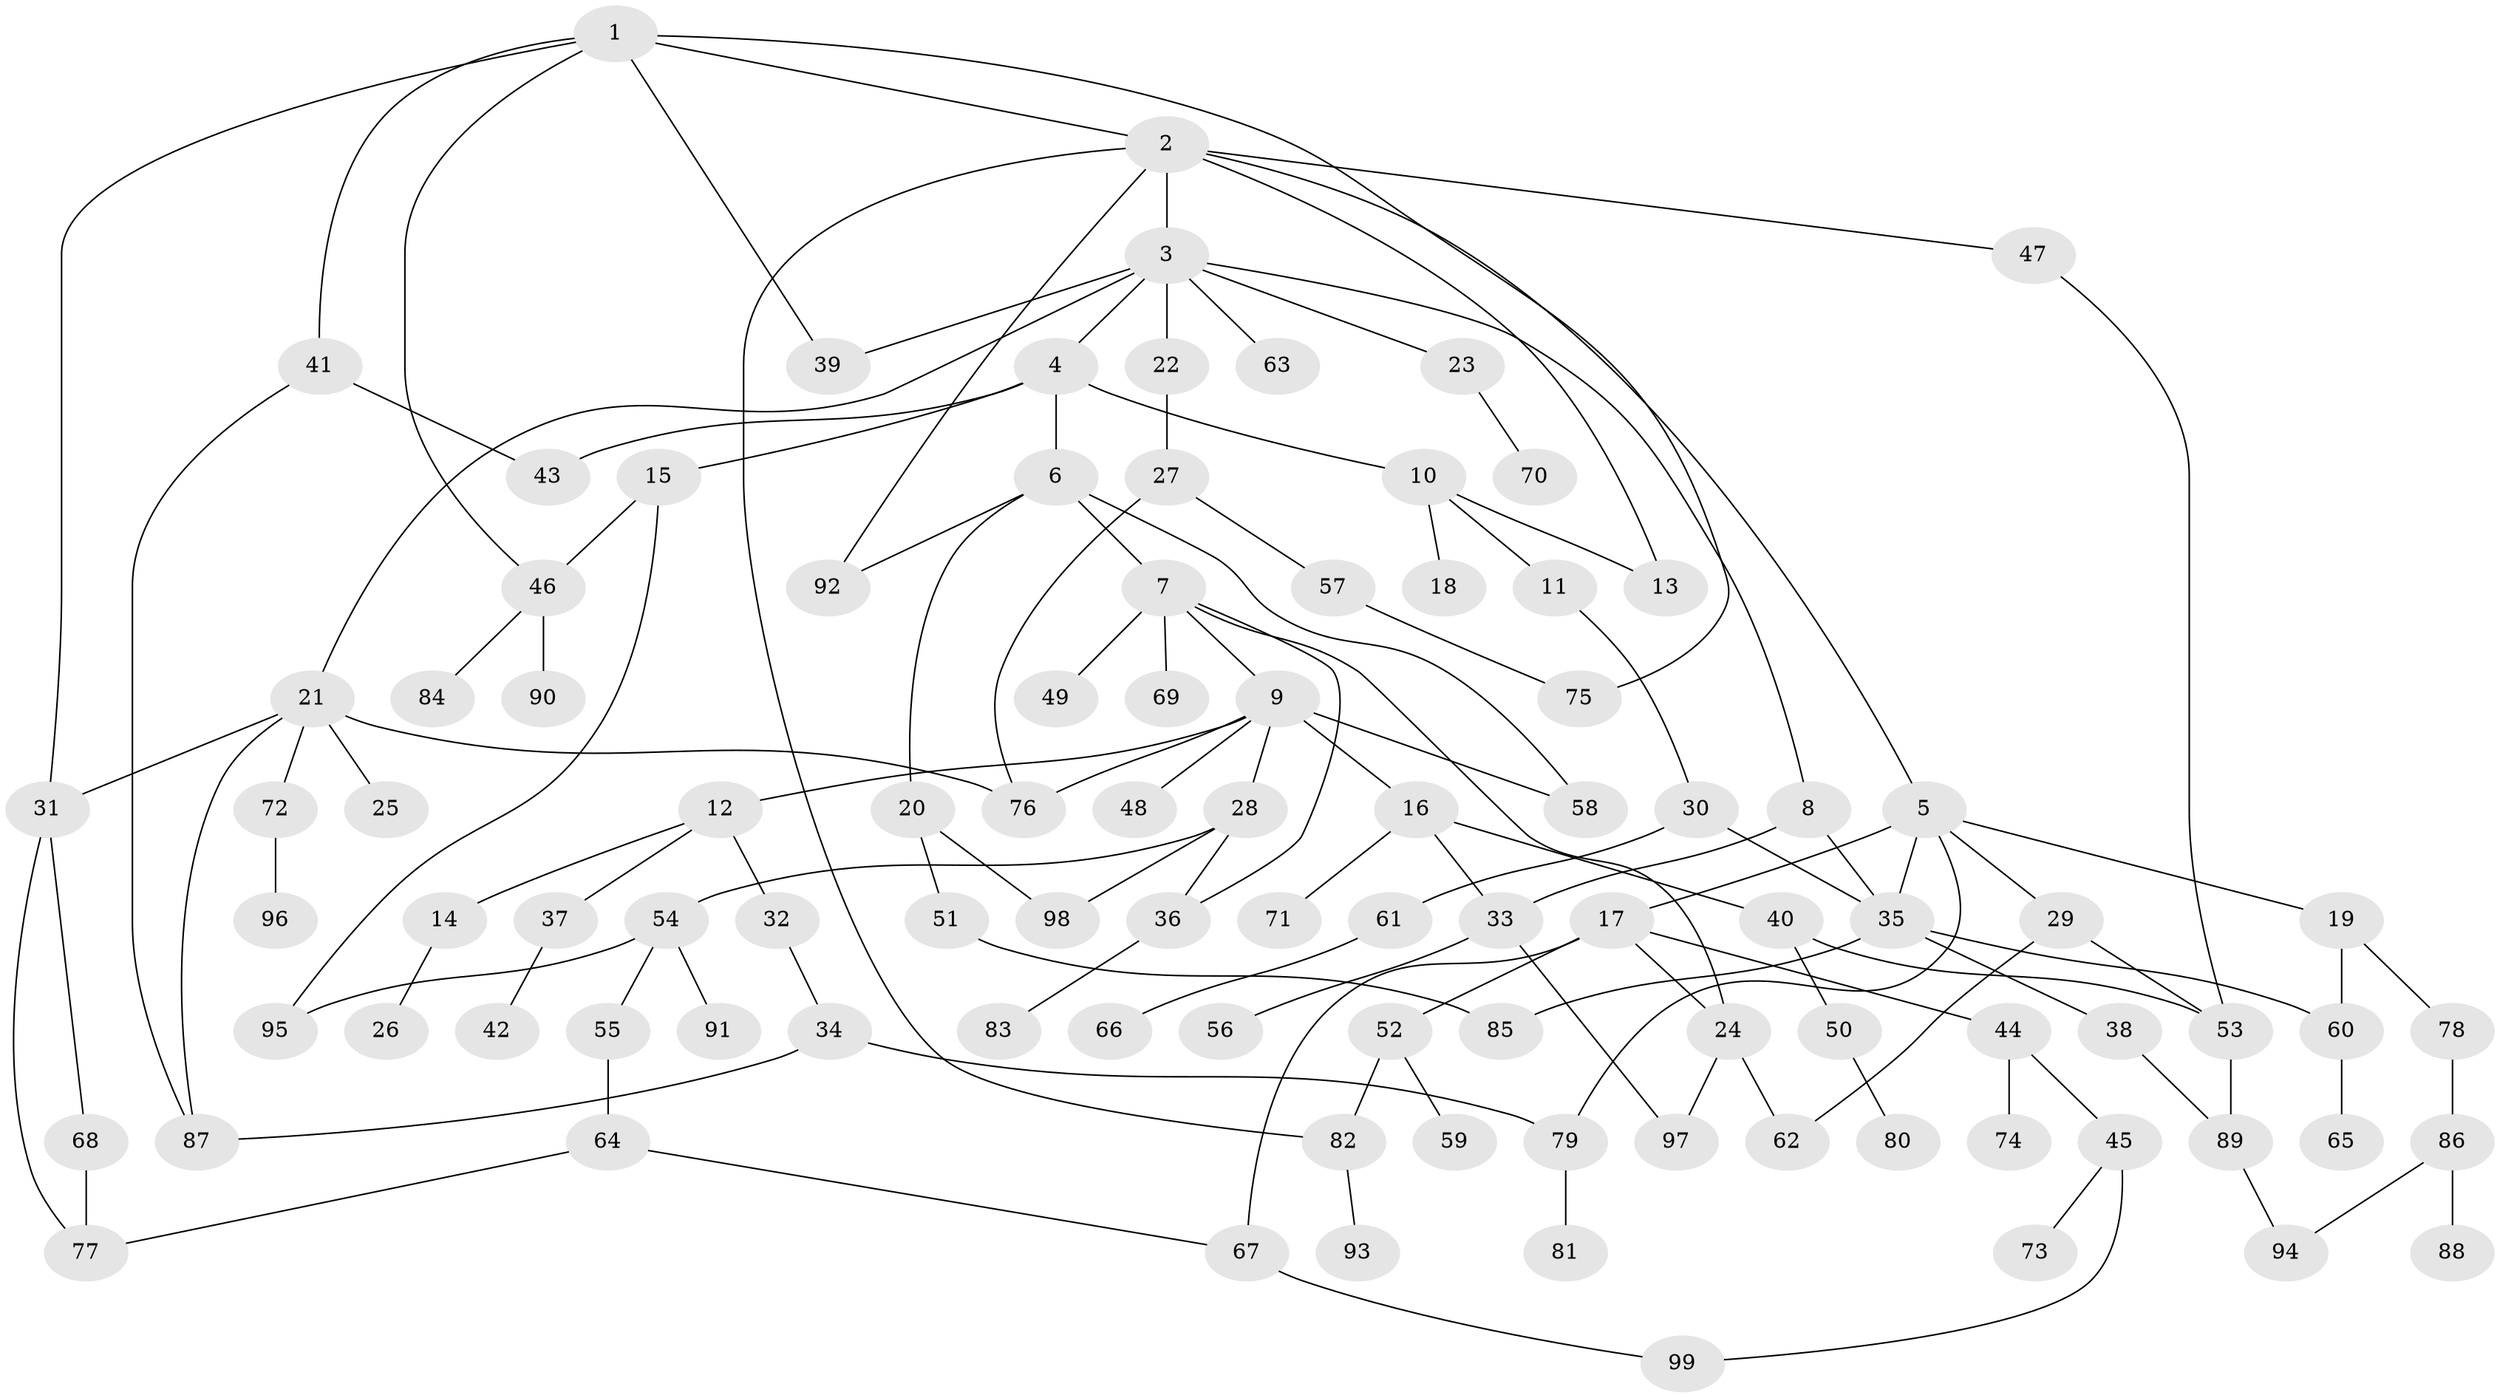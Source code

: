 // coarse degree distribution, {6: 0.07142857142857142, 7: 0.02857142857142857, 5: 0.08571428571428572, 3: 0.2714285714285714, 2: 0.34285714285714286, 4: 0.04285714285714286, 1: 0.15714285714285714}
// Generated by graph-tools (version 1.1) at 2025/48/03/04/25 22:48:52]
// undirected, 99 vertices, 131 edges
graph export_dot {
  node [color=gray90,style=filled];
  1;
  2;
  3;
  4;
  5;
  6;
  7;
  8;
  9;
  10;
  11;
  12;
  13;
  14;
  15;
  16;
  17;
  18;
  19;
  20;
  21;
  22;
  23;
  24;
  25;
  26;
  27;
  28;
  29;
  30;
  31;
  32;
  33;
  34;
  35;
  36;
  37;
  38;
  39;
  40;
  41;
  42;
  43;
  44;
  45;
  46;
  47;
  48;
  49;
  50;
  51;
  52;
  53;
  54;
  55;
  56;
  57;
  58;
  59;
  60;
  61;
  62;
  63;
  64;
  65;
  66;
  67;
  68;
  69;
  70;
  71;
  72;
  73;
  74;
  75;
  76;
  77;
  78;
  79;
  80;
  81;
  82;
  83;
  84;
  85;
  86;
  87;
  88;
  89;
  90;
  91;
  92;
  93;
  94;
  95;
  96;
  97;
  98;
  99;
  1 -- 2;
  1 -- 31;
  1 -- 41;
  1 -- 39;
  1 -- 46;
  1 -- 75;
  2 -- 3;
  2 -- 5;
  2 -- 13;
  2 -- 47;
  2 -- 92;
  2 -- 82;
  3 -- 4;
  3 -- 8;
  3 -- 21;
  3 -- 22;
  3 -- 23;
  3 -- 39;
  3 -- 63;
  4 -- 6;
  4 -- 10;
  4 -- 15;
  4 -- 43;
  5 -- 17;
  5 -- 19;
  5 -- 29;
  5 -- 35;
  5 -- 79;
  6 -- 7;
  6 -- 20;
  6 -- 58;
  6 -- 92;
  7 -- 9;
  7 -- 24;
  7 -- 36;
  7 -- 49;
  7 -- 69;
  8 -- 33;
  8 -- 35;
  9 -- 12;
  9 -- 16;
  9 -- 28;
  9 -- 48;
  9 -- 58;
  9 -- 76;
  10 -- 11;
  10 -- 18;
  10 -- 13;
  11 -- 30;
  12 -- 14;
  12 -- 32;
  12 -- 37;
  14 -- 26;
  15 -- 46;
  15 -- 95;
  16 -- 40;
  16 -- 71;
  16 -- 33;
  17 -- 44;
  17 -- 52;
  17 -- 67;
  17 -- 24;
  19 -- 78;
  19 -- 60;
  20 -- 51;
  20 -- 98;
  21 -- 25;
  21 -- 72;
  21 -- 76;
  21 -- 31;
  21 -- 87;
  22 -- 27;
  23 -- 70;
  24 -- 62;
  24 -- 97;
  27 -- 57;
  27 -- 76;
  28 -- 54;
  28 -- 98;
  28 -- 36;
  29 -- 62;
  29 -- 53;
  30 -- 61;
  30 -- 35;
  31 -- 68;
  31 -- 77;
  32 -- 34;
  33 -- 56;
  33 -- 97;
  34 -- 79;
  34 -- 87;
  35 -- 38;
  35 -- 60;
  35 -- 85;
  36 -- 83;
  37 -- 42;
  38 -- 89;
  40 -- 50;
  40 -- 53;
  41 -- 87;
  41 -- 43;
  44 -- 45;
  44 -- 74;
  45 -- 73;
  45 -- 99;
  46 -- 84;
  46 -- 90;
  47 -- 53;
  50 -- 80;
  51 -- 85;
  52 -- 59;
  52 -- 82;
  53 -- 89;
  54 -- 55;
  54 -- 91;
  54 -- 95;
  55 -- 64;
  57 -- 75;
  60 -- 65;
  61 -- 66;
  64 -- 67;
  64 -- 77;
  67 -- 99;
  68 -- 77;
  72 -- 96;
  78 -- 86;
  79 -- 81;
  82 -- 93;
  86 -- 88;
  86 -- 94;
  89 -- 94;
}
